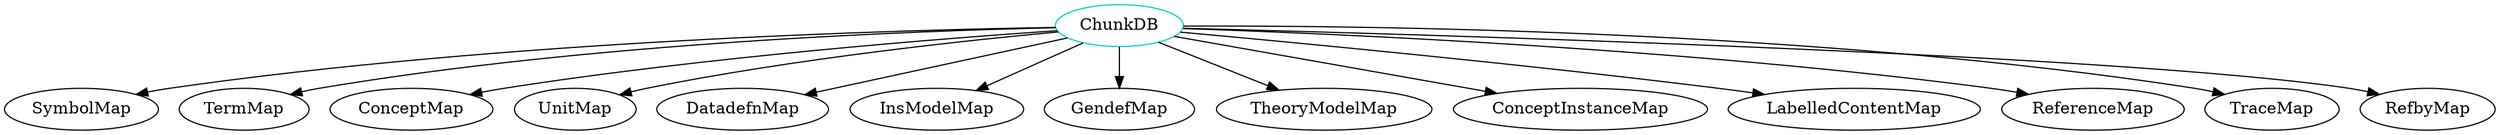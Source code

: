 digraph chunkdb{
ChunkDB	[shape=oval, color=cyan3, label="ChunkDB"];
ChunkDB -> SymbolMap;
ChunkDB -> TermMap;
ChunkDB -> ConceptMap;
ChunkDB -> UnitMap;
ChunkDB -> DatadefnMap;
ChunkDB -> InsModelMap;
ChunkDB -> GendefMap;
ChunkDB -> TheoryModelMap;
ChunkDB -> ConceptInstanceMap;
ChunkDB -> LabelledContentMap;
ChunkDB -> ReferenceMap;
ChunkDB -> TraceMap;
ChunkDB -> RefbyMap;
}
